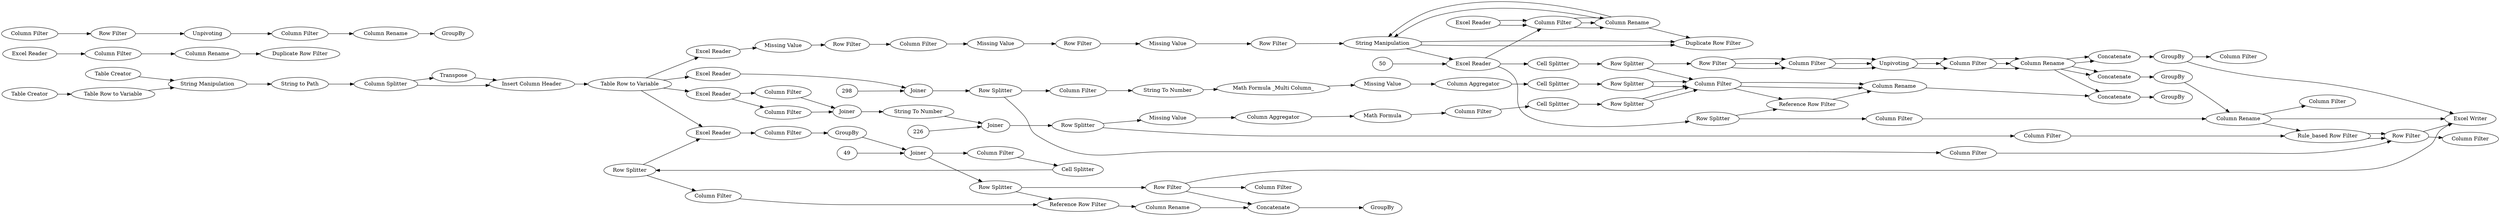 digraph {
	31 [label="Excel Reader"]
	45 [label="Duplicate Row Filter"]
	46 [label="Excel Reader"]
	47 [label="Column Filter"]
	48 [label="Column Rename"]
	51 [label=GroupBy]
	52 [label=Joiner]
	53 [label="Row Splitter"]
	54 [label="Cell Splitter"]
	56 [label="Row Filter"]
	57 [label="Column Rename"]
	58 [label="Column Filter"]
	59 [label=Unpivoting]
	60 [label="Column Filter"]
	61 [label="Column Rename"]
	62 [label=Concatenate]
	63 [label=GroupBy]
	35 [label="Missing Value"]
	38 [label="Column Filter"]
	39 [label="Missing Value"]
	40 [label="Row Filter"]
	41 [label="Missing Value"]
	42 [label="Row Filter"]
	43 [label="Row Filter"]
	65 [label="Row Splitter"]
	66 [label="Column Filter"]
	67 [label="Reference Row Filter"]
	68 [label="Column Filter"]
	266 [label="Rule_based Row Filter"]
	267 [label="Row Filter"]
	268 [label="Column Rename"]
	4 [label="Excel Reader"]
	5 [label="Column Filter"]
	6 [label=GroupBy]
	7 [label=Joiner]
	8 [label="Cell Splitter"]
	9 [label="Column Filter"]
	25 [label="Column Filter"]
	26 [label="Row Splitter"]
	27 [label="Column Rename"]
	28 [label=Concatenate]
	29 [label=GroupBy]
	1 [label="Excel Reader"]
	2 [label="Column Filter"]
	3 [label="Column Rename"]
	11 [label="Duplicate Row Filter"]
	78 [label="Row Splitter"]
	79 [label="Reference Row Filter"]
	103 [label="Row Filter"]
	17 [label="Column Filter"]
	19 [label="Row Filter"]
	20 [label=Unpivoting]
	21 [label="Column Filter"]
	22 [label="Column Rename"]
	24 [label=GroupBy]
	167 [label="Column Filter"]
	223 [label="Excel Reader"]
	224 [label="Column Filter"]
	225 [label="String To Number"]
	45 [label="Duplicate Row Filter"]
	47 [label="Column Filter"]
	48 [label="Column Rename"]
	51 [label="String Manipulation"]
	52 [label="Excel Reader"]
	227 [label=Joiner]
	228 [label="Row Splitter"]
	229 [label="Column Filter"]
	230 [label="Missing Value"]
	232 [label="Column Aggregator"]
	233 [label="Math Formula"]
	234 [label="Column Filter"]
	235 [label="Cell Splitter"]
	236 [label=Concatenate]
	237 [label="Row Splitter"]
	56 [label="Row Filter"]
	57 [label="Column Rename"]
	58 [label="Column Filter"]
	59 [label=Unpivoting]
	60 [label="Column Filter"]
	61 [label="Column Rename"]
	66 [label="Column Filter"]
	239 [label=GroupBy]
	249 [label="Column Filter"]
	250 [label=Joiner]
	266 [label="Rule_based Row Filter"]
	267 [label="Row Filter"]
	268 [label="Column Rename"]
	267 [label="Row Filter"]
	297 [label="Excel Reader"]
	45 [label="Duplicate Row Filter"]
	46 [label="Excel Reader"]
	47 [label="Column Filter"]
	48 [label="Column Rename"]
	51 [label="String Manipulation"]
	299 [label=Joiner]
	300 [label="Row Splitter"]
	301 [label="Column Filter"]
	302 [label="String To Number"]
	303 [label="Missing Value"]
	304 [label="Math Formula _Multi Column_"]
	305 [label="Column Aggregator"]
	306 [label="Column Filter"]
	56 [label="Row Filter"]
	57 [label="Column Rename"]
	58 [label="Column Filter"]
	59 [label=Unpivoting]
	60 [label="Column Filter"]
	61 [label="Column Rename"]
	66 [label="Column Filter"]
	308 [label="Cell Splitter"]
	309 [label="Row Splitter"]
	310 [label=Concatenate]
	311 [label=GroupBy]
	321 [label="Column Filter"]
	322 [label="Table Creator"]
	331 [label="Table Creator"]
	332 [label="Table Row to Variable"]
	344 [label="String Manipulation"]
	336 [label="String to Path"]
	337 [label=Transpose]
	339 [label="Insert Column Header"]
	341 [label="Column Splitter"]
	347 [label="Table Row to Variable"]
	348 [label="Column Filter"]
	349 [label="Column Filter"]
	350 [label="Excel Writer"]
	46 -> 47
	47 -> 48
	48 -> 45
	35 -> 43
	38 -> 39
	39 -> 40
	40 -> 41
	41 -> 42
	43 -> 38
	31 -> 35
	50 -> 52
	51 -> 52
	52 -> 53
	52 -> 54
	53 -> 68
	53 -> 67
	54 -> 65
	56 -> 58
	57 -> 62
	58 -> 59
	59 -> 60
	60 -> 61
	61 -> 62
	62 -> 63
	42 -> 51
	65 -> 66
	65 -> 56
	66 -> 67
	67 -> 57
	68 -> 268
	266 -> 267
	268 -> 266
	1 -> 2
	2 -> 3
	3 -> 11
	17 -> 19
	19 -> 20
	20 -> 21
	21 -> 22
	22 -> 24
	4 -> 5
	5 -> 6
	6 -> 7
	7 -> 9
	7 -> 26
	8 -> 78
	9 -> 8
	25 -> 79
	26 -> 79
	26 -> 103
	27 -> 28
	28 -> 29
	49 -> 7
	78 -> 4
	78 -> 25
	79 -> 27
	103 -> 28
	47 -> 48
	48 -> 51
	51 -> 45
	52 -> 47
	56 -> 58
	58 -> 59
	59 -> 60
	60 -> 61
	66 -> 57
	223 -> 249
	223 -> 224
	224 -> 250
	225 -> 227
	226 -> 227
	227 -> 228
	228 -> 230
	228 -> 229
	229 -> 266
	230 -> 232
	232 -> 233
	233 -> 234
	234 -> 235
	235 -> 237
	236 -> 239
	237 -> 66
	237 -> 66
	61 -> 236
	61 -> 236
	239 -> 268
	249 -> 250
	250 -> 225
	266 -> 267
	46 -> 47
	47 -> 48
	48 -> 51
	51 -> 45
	56 -> 58
	58 -> 59
	59 -> 60
	60 -> 61
	66 -> 57
	297 -> 299
	298 -> 299
	299 -> 300
	300 -> 301
	300 -> 306
	301 -> 267
	302 -> 304
	303 -> 305
	304 -> 303
	305 -> 308
	306 -> 302
	61 -> 310
	61 -> 310
	308 -> 309
	309 -> 66
	309 -> 66
	310 -> 311
	336 -> 341
	337 -> 339
	341 -> 337
	341 -> 339
	267 -> 167
	267 -> 350
	103 -> 349
	103 -> 350
	268 -> 348
	268 -> 350
	311 -> 321
	311 -> 350
	322 -> 344
	331 -> 332
	332 -> 344
	344 -> 336
	339 -> 347
	347 -> 297
	347 -> 223
	347 -> 31
	347 -> 4
	rankdir=LR
}
